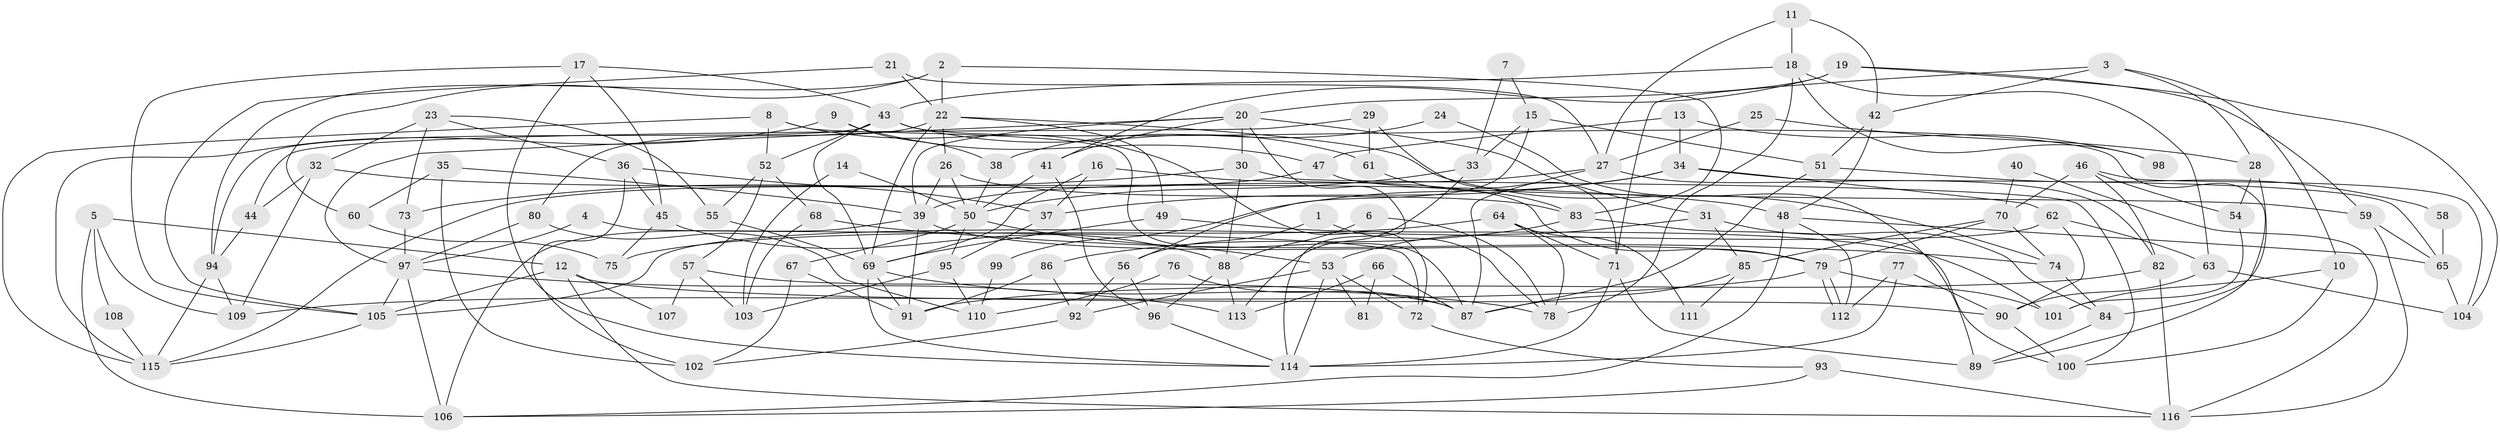 // coarse degree distribution, {15: 0.02127659574468085, 8: 0.10638297872340426, 2: 0.1276595744680851, 5: 0.10638297872340426, 6: 0.14893617021276595, 7: 0.1276595744680851, 4: 0.1276595744680851, 9: 0.06382978723404255, 12: 0.02127659574468085, 19: 0.02127659574468085, 3: 0.1276595744680851}
// Generated by graph-tools (version 1.1) at 2025/50/03/04/25 22:50:50]
// undirected, 116 vertices, 232 edges
graph export_dot {
  node [color=gray90,style=filled];
  1;
  2;
  3;
  4;
  5;
  6;
  7;
  8;
  9;
  10;
  11;
  12;
  13;
  14;
  15;
  16;
  17;
  18;
  19;
  20;
  21;
  22;
  23;
  24;
  25;
  26;
  27;
  28;
  29;
  30;
  31;
  32;
  33;
  34;
  35;
  36;
  37;
  38;
  39;
  40;
  41;
  42;
  43;
  44;
  45;
  46;
  47;
  48;
  49;
  50;
  51;
  52;
  53;
  54;
  55;
  56;
  57;
  58;
  59;
  60;
  61;
  62;
  63;
  64;
  65;
  66;
  67;
  68;
  69;
  70;
  71;
  72;
  73;
  74;
  75;
  76;
  77;
  78;
  79;
  80;
  81;
  82;
  83;
  84;
  85;
  86;
  87;
  88;
  89;
  90;
  91;
  92;
  93;
  94;
  95;
  96;
  97;
  98;
  99;
  100;
  101;
  102;
  103;
  104;
  105;
  106;
  107;
  108;
  109;
  110;
  111;
  112;
  113;
  114;
  115;
  116;
  1 -- 78;
  1 -- 56;
  2 -- 22;
  2 -- 83;
  2 -- 60;
  2 -- 94;
  3 -- 71;
  3 -- 10;
  3 -- 28;
  3 -- 42;
  4 -- 72;
  4 -- 97;
  5 -- 106;
  5 -- 109;
  5 -- 12;
  5 -- 108;
  6 -- 88;
  6 -- 78;
  7 -- 33;
  7 -- 15;
  8 -- 115;
  8 -- 52;
  8 -- 72;
  8 -- 87;
  9 -- 115;
  9 -- 47;
  9 -- 38;
  10 -- 100;
  10 -- 101;
  11 -- 27;
  11 -- 42;
  11 -- 18;
  12 -- 90;
  12 -- 105;
  12 -- 107;
  12 -- 116;
  13 -- 34;
  13 -- 47;
  13 -- 98;
  14 -- 103;
  14 -- 50;
  15 -- 56;
  15 -- 33;
  15 -- 51;
  16 -- 37;
  16 -- 79;
  16 -- 69;
  17 -- 114;
  17 -- 105;
  17 -- 43;
  17 -- 45;
  18 -- 43;
  18 -- 63;
  18 -- 78;
  18 -- 98;
  19 -- 20;
  19 -- 59;
  19 -- 41;
  19 -- 104;
  20 -- 41;
  20 -- 114;
  20 -- 30;
  20 -- 31;
  20 -- 39;
  20 -- 97;
  21 -- 27;
  21 -- 105;
  21 -- 22;
  22 -- 69;
  22 -- 26;
  22 -- 49;
  22 -- 74;
  22 -- 80;
  23 -- 73;
  23 -- 55;
  23 -- 32;
  23 -- 36;
  24 -- 38;
  24 -- 89;
  25 -- 27;
  25 -- 28;
  26 -- 83;
  26 -- 39;
  26 -- 50;
  27 -- 39;
  27 -- 82;
  27 -- 87;
  28 -- 84;
  28 -- 54;
  29 -- 44;
  29 -- 71;
  29 -- 61;
  30 -- 88;
  30 -- 73;
  30 -- 100;
  31 -- 53;
  31 -- 84;
  31 -- 85;
  32 -- 109;
  32 -- 44;
  32 -- 48;
  33 -- 113;
  33 -- 50;
  34 -- 62;
  34 -- 65;
  34 -- 37;
  34 -- 99;
  35 -- 39;
  35 -- 102;
  35 -- 60;
  36 -- 45;
  36 -- 37;
  36 -- 102;
  37 -- 95;
  38 -- 50;
  39 -- 79;
  39 -- 91;
  39 -- 106;
  40 -- 70;
  40 -- 116;
  41 -- 50;
  41 -- 96;
  42 -- 51;
  42 -- 48;
  43 -- 69;
  43 -- 52;
  43 -- 61;
  43 -- 89;
  43 -- 94;
  44 -- 94;
  45 -- 75;
  45 -- 88;
  46 -- 104;
  46 -- 70;
  46 -- 54;
  46 -- 82;
  47 -- 59;
  47 -- 115;
  48 -- 65;
  48 -- 106;
  48 -- 112;
  49 -- 101;
  49 -- 69;
  50 -- 53;
  50 -- 67;
  50 -- 95;
  51 -- 87;
  51 -- 58;
  52 -- 68;
  52 -- 55;
  52 -- 57;
  53 -- 72;
  53 -- 114;
  53 -- 81;
  53 -- 92;
  54 -- 101;
  55 -- 69;
  56 -- 96;
  56 -- 92;
  57 -- 87;
  57 -- 103;
  57 -- 107;
  58 -- 65;
  59 -- 65;
  59 -- 116;
  60 -- 75;
  61 -- 83;
  62 -- 105;
  62 -- 63;
  62 -- 90;
  63 -- 90;
  63 -- 104;
  64 -- 78;
  64 -- 71;
  64 -- 75;
  64 -- 111;
  65 -- 104;
  66 -- 87;
  66 -- 113;
  66 -- 81;
  67 -- 91;
  67 -- 102;
  68 -- 74;
  68 -- 103;
  69 -- 78;
  69 -- 91;
  69 -- 114;
  70 -- 79;
  70 -- 85;
  70 -- 74;
  71 -- 89;
  71 -- 114;
  72 -- 93;
  73 -- 97;
  74 -- 84;
  76 -- 110;
  76 -- 87;
  77 -- 90;
  77 -- 112;
  77 -- 114;
  79 -- 112;
  79 -- 112;
  79 -- 101;
  79 -- 109;
  80 -- 97;
  80 -- 110;
  82 -- 91;
  82 -- 116;
  83 -- 86;
  83 -- 100;
  84 -- 89;
  85 -- 87;
  85 -- 111;
  86 -- 92;
  86 -- 91;
  88 -- 96;
  88 -- 113;
  90 -- 100;
  92 -- 102;
  93 -- 116;
  93 -- 106;
  94 -- 109;
  94 -- 115;
  95 -- 103;
  95 -- 110;
  96 -- 114;
  97 -- 106;
  97 -- 105;
  97 -- 113;
  99 -- 110;
  105 -- 115;
  108 -- 115;
}
